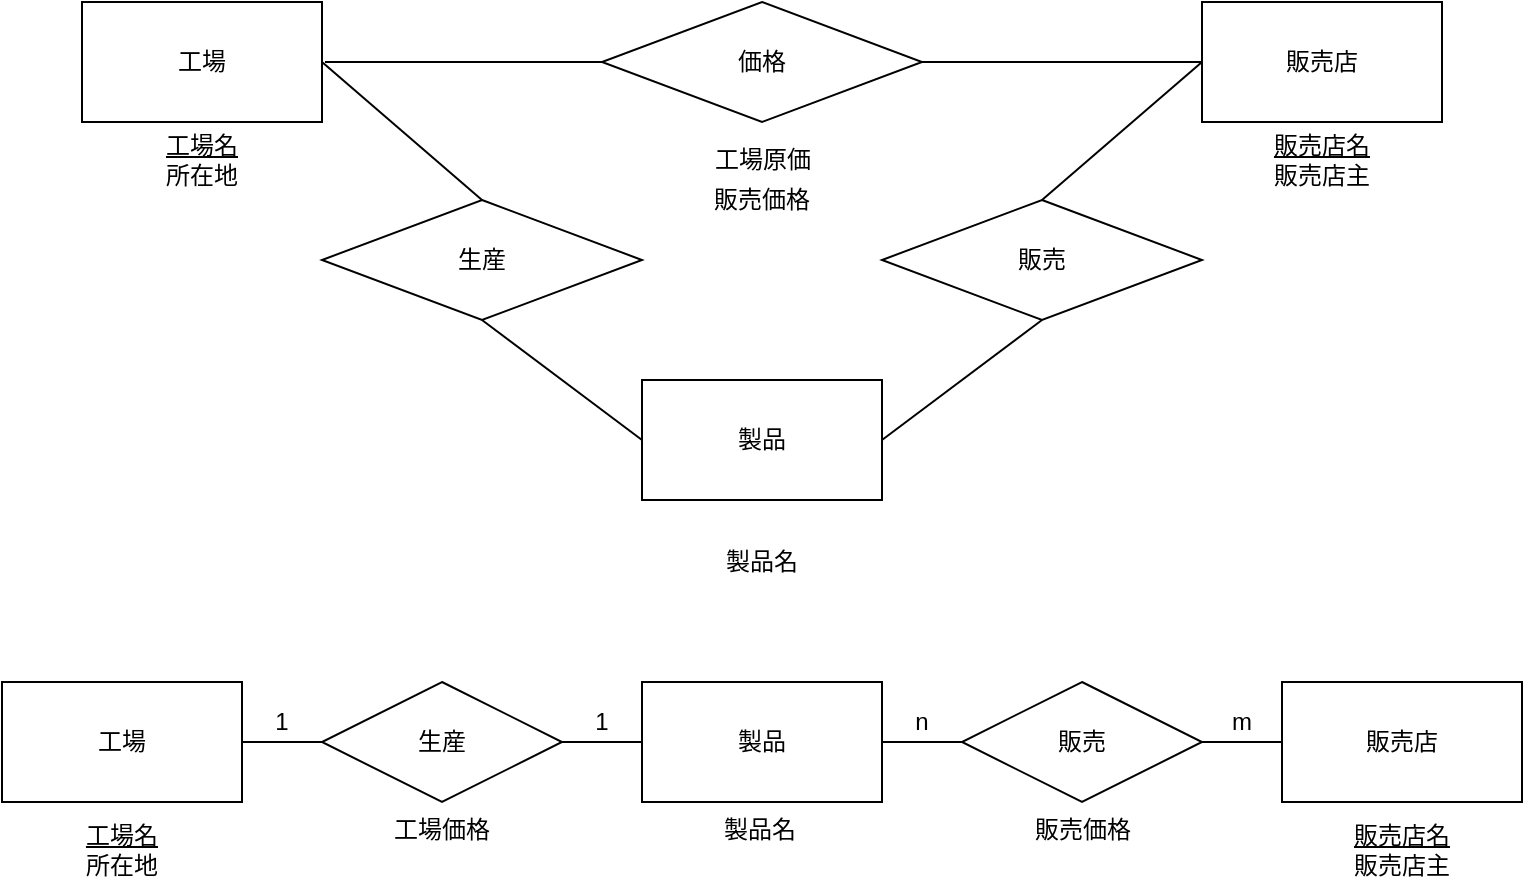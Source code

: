 <mxfile version="12.1.9" type="github" pages="1"><diagram id="tLTgNLCD7wF0ELzC5JQ-" name="Page-1"><mxGraphModel dx="712" dy="491" grid="1" gridSize="10" guides="1" tooltips="1" connect="1" arrows="1" fold="1" page="1" pageScale="1" pageWidth="827" pageHeight="1169" background="#ffffff" math="0" shadow="0"><root><mxCell id="0"/><mxCell id="1" parent="0"/><mxCell id="DuLWCSJgf0M9zr-00LDH-2" value="工場" style="rounded=0;whiteSpace=wrap;html=1;" vertex="1" parent="1"><mxGeometry x="80" y="160" width="120" height="60" as="geometry"/></mxCell><mxCell id="DuLWCSJgf0M9zr-00LDH-4" value="生産" style="rhombus;whiteSpace=wrap;html=1;" vertex="1" parent="1"><mxGeometry x="200" y="259" width="160" height="60" as="geometry"/></mxCell><mxCell id="DuLWCSJgf0M9zr-00LDH-13" value="製品" style="rounded=0;whiteSpace=wrap;html=1;" vertex="1" parent="1"><mxGeometry x="360" y="349" width="120" height="60" as="geometry"/></mxCell><mxCell id="DuLWCSJgf0M9zr-00LDH-17" value="販売" style="rhombus;whiteSpace=wrap;html=1;" vertex="1" parent="1"><mxGeometry x="480" y="259" width="160" height="60" as="geometry"/></mxCell><mxCell id="DuLWCSJgf0M9zr-00LDH-19" value="販売店" style="rounded=0;whiteSpace=wrap;html=1;" vertex="1" parent="1"><mxGeometry x="640" y="160" width="120" height="60" as="geometry"/></mxCell><mxCell id="DuLWCSJgf0M9zr-00LDH-25" value="&lt;u&gt;工場名&lt;/u&gt;&lt;br&gt;所在地" style="text;html=1;strokeColor=none;fillColor=none;align=center;verticalAlign=middle;whiteSpace=wrap;rounded=0;" vertex="1" parent="1"><mxGeometry x="120" y="229" width="40" height="20" as="geometry"/></mxCell><mxCell id="DuLWCSJgf0M9zr-00LDH-26" value="製品名&lt;br&gt;" style="text;html=1;strokeColor=none;fillColor=none;align=center;verticalAlign=middle;whiteSpace=wrap;rounded=0;" vertex="1" parent="1"><mxGeometry x="400" y="430" width="40" height="20" as="geometry"/></mxCell><mxCell id="DuLWCSJgf0M9zr-00LDH-27" value="工場原価" style="text;html=1;strokeColor=none;fillColor=none;align=center;verticalAlign=middle;whiteSpace=wrap;rounded=0;" vertex="1" parent="1"><mxGeometry x="386.5" y="229" width="67" height="20" as="geometry"/></mxCell><mxCell id="DuLWCSJgf0M9zr-00LDH-28" value="&lt;u&gt;販売店名&lt;/u&gt;&lt;br&gt;販売店主" style="text;html=1;strokeColor=none;fillColor=none;align=center;verticalAlign=middle;whiteSpace=wrap;rounded=0;" vertex="1" parent="1"><mxGeometry x="653" y="229" width="94" height="20" as="geometry"/></mxCell><mxCell id="DuLWCSJgf0M9zr-00LDH-38" value="価格" style="rhombus;whiteSpace=wrap;html=1;" vertex="1" parent="1"><mxGeometry x="340" y="160" width="160" height="60" as="geometry"/></mxCell><mxCell id="DuLWCSJgf0M9zr-00LDH-39" value="" style="endArrow=none;html=1;exitX=0.5;exitY=0;exitDx=0;exitDy=0;entryX=0;entryY=0.5;entryDx=0;entryDy=0;" edge="1" parent="1" source="DuLWCSJgf0M9zr-00LDH-17" target="DuLWCSJgf0M9zr-00LDH-19"><mxGeometry width="50" height="50" relative="1" as="geometry"><mxPoint x="590" y="270" as="sourcePoint"/><mxPoint x="640" y="220" as="targetPoint"/></mxGeometry></mxCell><mxCell id="DuLWCSJgf0M9zr-00LDH-40" value="" style="endArrow=none;html=1;exitX=1;exitY=0.5;exitDx=0;exitDy=0;entryX=0.5;entryY=1;entryDx=0;entryDy=0;" edge="1" parent="1" source="DuLWCSJgf0M9zr-00LDH-13" target="DuLWCSJgf0M9zr-00LDH-17"><mxGeometry width="50" height="50" relative="1" as="geometry"><mxPoint x="455" y="349" as="sourcePoint"/><mxPoint x="505" y="299" as="targetPoint"/></mxGeometry></mxCell><mxCell id="DuLWCSJgf0M9zr-00LDH-41" value="" style="endArrow=none;html=1;exitX=0.5;exitY=1;exitDx=0;exitDy=0;entryX=0;entryY=0.5;entryDx=0;entryDy=0;" edge="1" parent="1" source="DuLWCSJgf0M9zr-00LDH-4" target="DuLWCSJgf0M9zr-00LDH-13"><mxGeometry width="50" height="50" relative="1" as="geometry"><mxPoint x="425" y="299" as="sourcePoint"/><mxPoint x="375" y="349" as="targetPoint"/></mxGeometry></mxCell><mxCell id="DuLWCSJgf0M9zr-00LDH-42" value="" style="endArrow=none;html=1;entryX=1;entryY=0.5;entryDx=0;entryDy=0;" edge="1" parent="1" target="DuLWCSJgf0M9zr-00LDH-2"><mxGeometry width="50" height="50" relative="1" as="geometry"><mxPoint x="280" y="259" as="sourcePoint"/><mxPoint x="330" y="209" as="targetPoint"/></mxGeometry></mxCell><mxCell id="DuLWCSJgf0M9zr-00LDH-43" value="" style="endArrow=none;html=1;entryX=0;entryY=0.5;entryDx=0;entryDy=0;" edge="1" parent="1" target="DuLWCSJgf0M9zr-00LDH-38"><mxGeometry width="50" height="50" relative="1" as="geometry"><mxPoint x="201.5" y="190" as="sourcePoint"/><mxPoint x="251.5" y="140" as="targetPoint"/></mxGeometry></mxCell><mxCell id="DuLWCSJgf0M9zr-00LDH-44" value="" style="endArrow=none;html=1;" edge="1" parent="1"><mxGeometry width="50" height="50" relative="1" as="geometry"><mxPoint x="500" y="190" as="sourcePoint"/><mxPoint x="640" y="190" as="targetPoint"/></mxGeometry></mxCell><mxCell id="DuLWCSJgf0M9zr-00LDH-45" value="販売価格" style="text;html=1;strokeColor=none;fillColor=none;align=center;verticalAlign=middle;whiteSpace=wrap;rounded=0;" vertex="1" parent="1"><mxGeometry x="395" y="249" width="50" height="20" as="geometry"/></mxCell><mxCell id="DuLWCSJgf0M9zr-00LDH-46" value="工場" style="rounded=0;whiteSpace=wrap;html=1;" vertex="1" parent="1"><mxGeometry x="40" y="500" width="120" height="60" as="geometry"/></mxCell><mxCell id="DuLWCSJgf0M9zr-00LDH-47" value="&lt;u&gt;工場名&lt;/u&gt;&lt;br&gt;所在地" style="text;html=1;strokeColor=none;fillColor=none;align=center;verticalAlign=middle;whiteSpace=wrap;rounded=0;" vertex="1" parent="1"><mxGeometry x="80" y="574" width="40" height="20" as="geometry"/></mxCell><mxCell id="DuLWCSJgf0M9zr-00LDH-48" value="製品" style="rounded=0;whiteSpace=wrap;html=1;" vertex="1" parent="1"><mxGeometry x="360" y="500" width="120" height="60" as="geometry"/></mxCell><mxCell id="DuLWCSJgf0M9zr-00LDH-49" value="製品名&lt;br&gt;" style="text;html=1;strokeColor=none;fillColor=none;align=center;verticalAlign=middle;whiteSpace=wrap;rounded=0;" vertex="1" parent="1"><mxGeometry x="399" y="564" width="40" height="20" as="geometry"/></mxCell><mxCell id="DuLWCSJgf0M9zr-00LDH-50" value="生産" style="rhombus;whiteSpace=wrap;html=1;" vertex="1" parent="1"><mxGeometry x="200" y="500" width="120" height="60" as="geometry"/></mxCell><mxCell id="DuLWCSJgf0M9zr-00LDH-51" value="販売" style="rhombus;whiteSpace=wrap;html=1;" vertex="1" parent="1"><mxGeometry x="520" y="500" width="120" height="60" as="geometry"/></mxCell><mxCell id="DuLWCSJgf0M9zr-00LDH-52" value="販売店" style="rounded=0;whiteSpace=wrap;html=1;" vertex="1" parent="1"><mxGeometry x="680" y="500" width="120" height="60" as="geometry"/></mxCell><mxCell id="DuLWCSJgf0M9zr-00LDH-53" value="&lt;u&gt;販売店名&lt;/u&gt;&lt;br&gt;販売店主" style="text;html=1;strokeColor=none;fillColor=none;align=center;verticalAlign=middle;whiteSpace=wrap;rounded=0;" vertex="1" parent="1"><mxGeometry x="693" y="574" width="94" height="20" as="geometry"/></mxCell><mxCell id="DuLWCSJgf0M9zr-00LDH-54" value="" style="endArrow=none;html=1;entryX=0;entryY=0.5;entryDx=0;entryDy=0;exitX=1;exitY=0.5;exitDx=0;exitDy=0;" edge="1" parent="1" source="DuLWCSJgf0M9zr-00LDH-46" target="DuLWCSJgf0M9zr-00LDH-50"><mxGeometry width="50" height="50" relative="1" as="geometry"><mxPoint x="160" y="530" as="sourcePoint"/><mxPoint x="210" y="480" as="targetPoint"/></mxGeometry></mxCell><mxCell id="DuLWCSJgf0M9zr-00LDH-55" value="" style="endArrow=none;html=1;entryX=0;entryY=0.5;entryDx=0;entryDy=0;exitX=1;exitY=0.5;exitDx=0;exitDy=0;" edge="1" parent="1" source="DuLWCSJgf0M9zr-00LDH-50" target="DuLWCSJgf0M9zr-00LDH-48"><mxGeometry width="50" height="50" relative="1" as="geometry"><mxPoint x="320" y="530" as="sourcePoint"/><mxPoint x="360" y="530" as="targetPoint"/></mxGeometry></mxCell><mxCell id="DuLWCSJgf0M9zr-00LDH-56" value="" style="endArrow=none;html=1;entryX=0;entryY=0.5;entryDx=0;entryDy=0;exitX=1;exitY=0.5;exitDx=0;exitDy=0;" edge="1" parent="1" source="DuLWCSJgf0M9zr-00LDH-48" target="DuLWCSJgf0M9zr-00LDH-51"><mxGeometry width="50" height="50" relative="1" as="geometry"><mxPoint x="480" y="530" as="sourcePoint"/><mxPoint x="520" y="529" as="targetPoint"/></mxGeometry></mxCell><mxCell id="DuLWCSJgf0M9zr-00LDH-58" value="" style="endArrow=none;html=1;entryX=0;entryY=0.5;entryDx=0;entryDy=0;exitX=1;exitY=0.5;exitDx=0;exitDy=0;" edge="1" parent="1" source="DuLWCSJgf0M9zr-00LDH-51" target="DuLWCSJgf0M9zr-00LDH-52"><mxGeometry width="50" height="50" relative="1" as="geometry"><mxPoint x="640" y="530" as="sourcePoint"/><mxPoint x="680" y="530" as="targetPoint"/></mxGeometry></mxCell><mxCell id="DuLWCSJgf0M9zr-00LDH-60" value="1" style="text;html=1;strokeColor=none;fillColor=none;align=center;verticalAlign=middle;whiteSpace=wrap;rounded=0;" vertex="1" parent="1"><mxGeometry x="160" y="510" width="40" height="20" as="geometry"/></mxCell><mxCell id="DuLWCSJgf0M9zr-00LDH-61" value="1" style="text;html=1;strokeColor=none;fillColor=none;align=center;verticalAlign=middle;whiteSpace=wrap;rounded=0;" vertex="1" parent="1"><mxGeometry x="320" y="510" width="40" height="20" as="geometry"/></mxCell><mxCell id="DuLWCSJgf0M9zr-00LDH-62" value="工場価格" style="text;html=1;strokeColor=none;fillColor=none;align=center;verticalAlign=middle;whiteSpace=wrap;rounded=0;" vertex="1" parent="1"><mxGeometry x="235" y="564" width="50" height="20" as="geometry"/></mxCell><mxCell id="DuLWCSJgf0M9zr-00LDH-65" value="販売価格" style="text;html=1;strokeColor=none;fillColor=none;align=center;verticalAlign=middle;whiteSpace=wrap;rounded=0;" vertex="1" parent="1"><mxGeometry x="552.5" y="564" width="55" height="20" as="geometry"/></mxCell><mxCell id="DuLWCSJgf0M9zr-00LDH-68" value="n" style="text;html=1;strokeColor=none;fillColor=none;align=center;verticalAlign=middle;whiteSpace=wrap;rounded=0;" vertex="1" parent="1"><mxGeometry x="480" y="510" width="40" height="20" as="geometry"/></mxCell><mxCell id="DuLWCSJgf0M9zr-00LDH-69" value="m" style="text;html=1;strokeColor=none;fillColor=none;align=center;verticalAlign=middle;whiteSpace=wrap;rounded=0;" vertex="1" parent="1"><mxGeometry x="640" y="510" width="40" height="20" as="geometry"/></mxCell></root></mxGraphModel></diagram></mxfile>